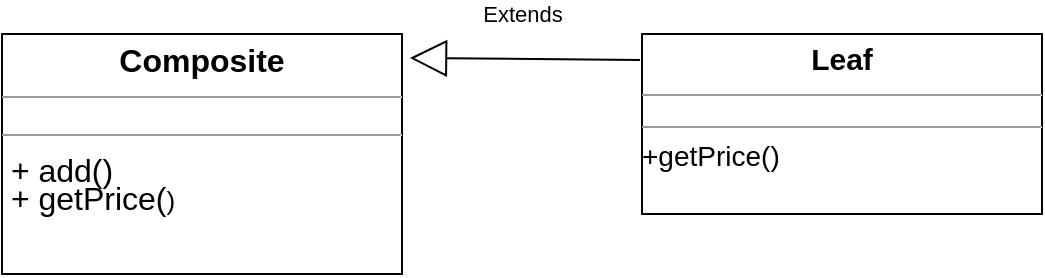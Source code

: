 <mxfile>
    <diagram id="Vkf1kccMHPyQg5MPIpvl" name="Page-1">
        <mxGraphModel dx="820" dy="500" grid="1" gridSize="10" guides="1" tooltips="1" connect="1" arrows="1" fold="1" page="1" pageScale="1" pageWidth="827" pageHeight="1169" math="0" shadow="0">
            <root>
                <mxCell id="0"/>
                <mxCell id="1" parent="0"/>
                <mxCell id="5" value="&lt;p style=&quot;margin: 4px 0px 0px ; text-align: center ; font-size: 15px&quot;&gt;&lt;b&gt;&lt;font style=&quot;font-size: 15px&quot;&gt;Leaf&lt;/font&gt;&lt;/b&gt;&lt;/p&gt;&lt;hr size=&quot;1&quot; style=&quot;font-size: 15px&quot;&gt;&lt;div style=&quot;height: 2px&quot;&gt;&lt;/div&gt;&lt;hr size=&quot;1&quot;&gt;&lt;div style=&quot;height: 2px&quot;&gt;&lt;font style=&quot;font-size: 14px&quot;&gt;+getPrice()&lt;/font&gt;&lt;/div&gt;" style="verticalAlign=top;align=left;overflow=fill;fontSize=12;fontFamily=Helvetica;html=1;" parent="1" vertex="1">
                    <mxGeometry x="400" y="200" width="200" height="90" as="geometry"/>
                </mxCell>
                <mxCell id="6" value="&lt;p style=&quot;margin: 4px 0px 0px ; text-align: center ; font-size: 16px&quot;&gt;&lt;b&gt;&lt;font style=&quot;font-size: 16px&quot;&gt;Composite&lt;/font&gt;&lt;/b&gt;&lt;/p&gt;&lt;hr size=&quot;1&quot; style=&quot;font-size: 16px&quot;&gt;&lt;div style=&quot;height: 2px ; font-size: 16px&quot;&gt;&lt;/div&gt;&lt;hr size=&quot;1&quot; style=&quot;font-size: 16px&quot;&gt;&lt;div style=&quot;height: 2px ; font-size: 16px&quot;&gt;&lt;font style=&quot;font-size: 16px&quot;&gt;&amp;nbsp;+ add()&lt;/font&gt;&lt;/div&gt;&lt;div style=&quot;height: 2px ; font-size: 16px&quot;&gt;&lt;font style=&quot;font-size: 16px&quot;&gt;&lt;br&gt;&lt;/font&gt;&lt;/div&gt;&lt;div style=&quot;height: 2px ; font-size: 16px&quot;&gt;&lt;font style=&quot;font-size: 16px&quot;&gt;&lt;br&gt;&lt;/font&gt;&lt;/div&gt;&lt;div style=&quot;height: 2px ; font-size: 16px&quot;&gt;&lt;font style=&quot;font-size: 16px&quot;&gt;&lt;br&gt;&lt;/font&gt;&lt;/div&gt;&lt;div style=&quot;height: 2px ; font-size: 16px&quot;&gt;&lt;font style=&quot;font-size: 16px&quot;&gt;&lt;br&gt;&lt;/font&gt;&lt;/div&gt;&lt;div style=&quot;height: 2px ; font-size: 16px&quot;&gt;&lt;font style=&quot;font-size: 16px&quot;&gt;&lt;br&gt;&lt;/font&gt;&lt;/div&gt;&lt;div style=&quot;height: 2px ; font-size: 16px&quot;&gt;&lt;font style=&quot;font-size: 16px&quot;&gt;&lt;br&gt;&lt;/font&gt;&lt;/div&gt;&lt;div style=&quot;height: 2px ; font-size: 16px&quot;&gt;&lt;font style=&quot;font-size: 16px&quot;&gt;&amp;nbsp;+ getPrice(&lt;/font&gt;&lt;span style=&quot;font-size: 13px&quot;&gt;)&lt;/span&gt;&lt;/div&gt;" style="verticalAlign=top;align=left;overflow=fill;fontSize=12;fontFamily=Helvetica;html=1;" parent="1" vertex="1">
                    <mxGeometry x="80" y="200" width="200" height="120" as="geometry"/>
                </mxCell>
                <mxCell id="8" value="Extends" style="endArrow=block;endSize=16;endFill=0;html=1;entryX=1.02;entryY=0.1;entryDx=0;entryDy=0;exitX=-0.005;exitY=0.144;exitDx=0;exitDy=0;exitPerimeter=0;entryPerimeter=0;" edge="1" parent="1" source="5" target="6">
                    <mxGeometry x="0.029" y="-22" width="160" relative="1" as="geometry">
                        <mxPoint x="315.161" y="290" as="sourcePoint"/>
                        <mxPoint x="310" y="210" as="targetPoint"/>
                        <mxPoint as="offset"/>
                    </mxGeometry>
                </mxCell>
            </root>
        </mxGraphModel>
    </diagram>
</mxfile>